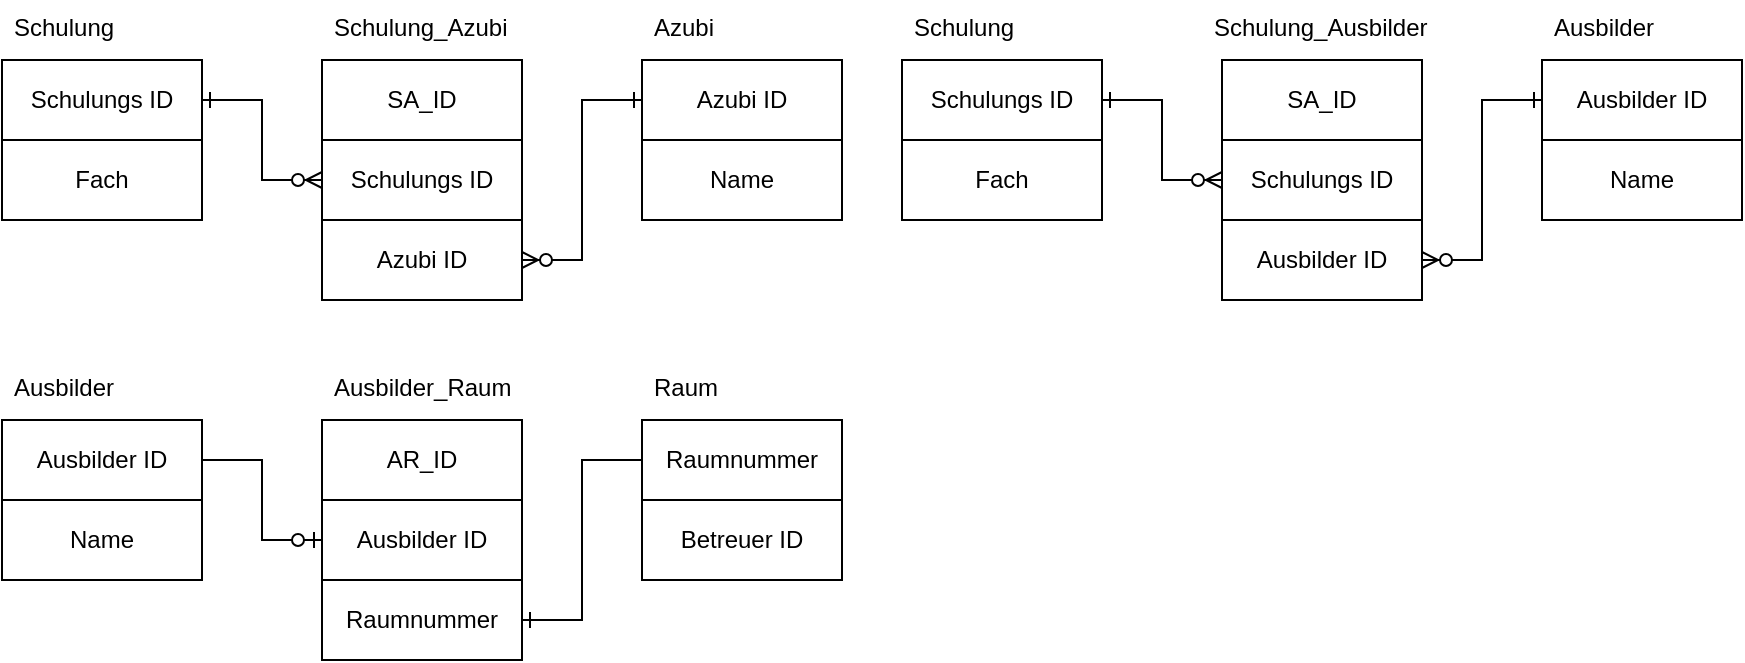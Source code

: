 <mxfile version="22.1.2" type="device">
  <diagram name="Page-1" id="Pj9XenS9BmCFIYUs8ORE">
    <mxGraphModel dx="1278" dy="747" grid="1" gridSize="10" guides="1" tooltips="1" connect="1" arrows="1" fold="1" page="1" pageScale="1" pageWidth="1169" pageHeight="827" math="0" shadow="0">
      <root>
        <mxCell id="0" />
        <mxCell id="1" parent="0" />
        <mxCell id="jqAnKHr4KJ9MI_WdxWrW-2" value="Schulungs ID" style="whiteSpace=wrap;html=1;align=center;" vertex="1" parent="1">
          <mxGeometry x="30" y="40" width="100" height="40" as="geometry" />
        </mxCell>
        <mxCell id="jqAnKHr4KJ9MI_WdxWrW-3" value="Fach" style="whiteSpace=wrap;html=1;align=center;" vertex="1" parent="1">
          <mxGeometry x="30" y="80" width="100" height="40" as="geometry" />
        </mxCell>
        <mxCell id="jqAnKHr4KJ9MI_WdxWrW-4" value="SA_ID" style="whiteSpace=wrap;html=1;align=center;" vertex="1" parent="1">
          <mxGeometry x="190" y="40" width="100" height="40" as="geometry" />
        </mxCell>
        <mxCell id="jqAnKHr4KJ9MI_WdxWrW-5" value="Schulungs ID" style="whiteSpace=wrap;html=1;align=center;" vertex="1" parent="1">
          <mxGeometry x="190" y="80" width="100" height="40" as="geometry" />
        </mxCell>
        <mxCell id="jqAnKHr4KJ9MI_WdxWrW-6" value="Azubi ID" style="whiteSpace=wrap;html=1;align=center;" vertex="1" parent="1">
          <mxGeometry x="190" y="120" width="100" height="40" as="geometry" />
        </mxCell>
        <mxCell id="jqAnKHr4KJ9MI_WdxWrW-7" value="Azubi ID" style="whiteSpace=wrap;html=1;align=center;" vertex="1" parent="1">
          <mxGeometry x="350" y="40" width="100" height="40" as="geometry" />
        </mxCell>
        <mxCell id="jqAnKHr4KJ9MI_WdxWrW-8" value="Name" style="whiteSpace=wrap;html=1;align=center;" vertex="1" parent="1">
          <mxGeometry x="350" y="80" width="100" height="40" as="geometry" />
        </mxCell>
        <mxCell id="jqAnKHr4KJ9MI_WdxWrW-9" value="" style="edgeStyle=entityRelationEdgeStyle;fontSize=12;html=1;endArrow=ERzeroToMany;startArrow=ERone;rounded=0;" edge="1" parent="1" source="jqAnKHr4KJ9MI_WdxWrW-2" target="jqAnKHr4KJ9MI_WdxWrW-5">
          <mxGeometry width="100" height="100" relative="1" as="geometry">
            <mxPoint x="220" y="180" as="sourcePoint" />
            <mxPoint x="330" y="300" as="targetPoint" />
            <Array as="points">
              <mxPoint x="370" y="180" />
              <mxPoint x="670" y="490" />
              <mxPoint x="310" y="220" />
              <mxPoint x="590" y="630" />
              <mxPoint x="650" y="490" />
              <mxPoint x="590" y="580" />
              <mxPoint x="610" y="580" />
            </Array>
          </mxGeometry>
        </mxCell>
        <mxCell id="jqAnKHr4KJ9MI_WdxWrW-10" value="" style="edgeStyle=entityRelationEdgeStyle;fontSize=12;html=1;endArrow=ERzeroToMany;startArrow=ERone;rounded=0;" edge="1" parent="1" source="jqAnKHr4KJ9MI_WdxWrW-7" target="jqAnKHr4KJ9MI_WdxWrW-6">
          <mxGeometry width="100" height="100" relative="1" as="geometry">
            <mxPoint x="360" y="190" as="sourcePoint" />
            <mxPoint x="420" y="230" as="targetPoint" />
            <Array as="points">
              <mxPoint x="630" y="300" />
              <mxPoint x="600" y="310" />
              <mxPoint x="900" y="620" />
              <mxPoint x="540" y="350" />
              <mxPoint x="820" y="760" />
              <mxPoint x="880" y="620" />
              <mxPoint x="820" y="710" />
              <mxPoint x="840" y="710" />
            </Array>
          </mxGeometry>
        </mxCell>
        <mxCell id="jqAnKHr4KJ9MI_WdxWrW-11" value="Schulung" style="text;strokeColor=none;fillColor=none;spacingLeft=4;spacingRight=4;overflow=hidden;rotatable=0;points=[[0,0.5],[1,0.5]];portConstraint=eastwest;fontSize=12;whiteSpace=wrap;html=1;" vertex="1" parent="1">
          <mxGeometry x="30" y="10" width="100" height="30" as="geometry" />
        </mxCell>
        <mxCell id="jqAnKHr4KJ9MI_WdxWrW-12" value="Azubi" style="text;strokeColor=none;fillColor=none;spacingLeft=4;spacingRight=4;overflow=hidden;rotatable=0;points=[[0,0.5],[1,0.5]];portConstraint=eastwest;fontSize=12;whiteSpace=wrap;html=1;" vertex="1" parent="1">
          <mxGeometry x="350" y="10" width="100" height="30" as="geometry" />
        </mxCell>
        <mxCell id="jqAnKHr4KJ9MI_WdxWrW-13" value="Schulung_Azubi" style="text;strokeColor=none;fillColor=none;spacingLeft=4;spacingRight=4;overflow=hidden;rotatable=0;points=[[0,0.5],[1,0.5]];portConstraint=eastwest;fontSize=12;whiteSpace=wrap;html=1;" vertex="1" parent="1">
          <mxGeometry x="190" y="10" width="100" height="30" as="geometry" />
        </mxCell>
        <mxCell id="jqAnKHr4KJ9MI_WdxWrW-14" value="Schulungs ID" style="whiteSpace=wrap;html=1;align=center;" vertex="1" parent="1">
          <mxGeometry x="480" y="40" width="100" height="40" as="geometry" />
        </mxCell>
        <mxCell id="jqAnKHr4KJ9MI_WdxWrW-15" value="Fach" style="whiteSpace=wrap;html=1;align=center;" vertex="1" parent="1">
          <mxGeometry x="480" y="80" width="100" height="40" as="geometry" />
        </mxCell>
        <mxCell id="jqAnKHr4KJ9MI_WdxWrW-16" value="SA_ID" style="whiteSpace=wrap;html=1;align=center;" vertex="1" parent="1">
          <mxGeometry x="640" y="40" width="100" height="40" as="geometry" />
        </mxCell>
        <mxCell id="jqAnKHr4KJ9MI_WdxWrW-17" value="Schulungs ID" style="whiteSpace=wrap;html=1;align=center;" vertex="1" parent="1">
          <mxGeometry x="640" y="80" width="100" height="40" as="geometry" />
        </mxCell>
        <mxCell id="jqAnKHr4KJ9MI_WdxWrW-18" value="Ausbilder ID" style="whiteSpace=wrap;html=1;align=center;" vertex="1" parent="1">
          <mxGeometry x="640" y="120" width="100" height="40" as="geometry" />
        </mxCell>
        <mxCell id="jqAnKHr4KJ9MI_WdxWrW-19" value="Ausbilder ID" style="whiteSpace=wrap;html=1;align=center;" vertex="1" parent="1">
          <mxGeometry x="800" y="40" width="100" height="40" as="geometry" />
        </mxCell>
        <mxCell id="jqAnKHr4KJ9MI_WdxWrW-20" value="Name" style="whiteSpace=wrap;html=1;align=center;" vertex="1" parent="1">
          <mxGeometry x="800" y="80" width="100" height="40" as="geometry" />
        </mxCell>
        <mxCell id="jqAnKHr4KJ9MI_WdxWrW-21" value="" style="edgeStyle=entityRelationEdgeStyle;fontSize=12;html=1;endArrow=ERzeroToMany;startArrow=ERone;rounded=0;" edge="1" parent="1" source="jqAnKHr4KJ9MI_WdxWrW-14" target="jqAnKHr4KJ9MI_WdxWrW-17">
          <mxGeometry width="100" height="100" relative="1" as="geometry">
            <mxPoint x="670" y="180" as="sourcePoint" />
            <mxPoint x="780" y="300" as="targetPoint" />
            <Array as="points">
              <mxPoint x="820" y="180" />
              <mxPoint x="1120" y="490" />
              <mxPoint x="760" y="220" />
              <mxPoint x="1040" y="630" />
              <mxPoint x="1100" y="490" />
              <mxPoint x="1040" y="580" />
              <mxPoint x="1060" y="580" />
            </Array>
          </mxGeometry>
        </mxCell>
        <mxCell id="jqAnKHr4KJ9MI_WdxWrW-22" value="" style="edgeStyle=entityRelationEdgeStyle;fontSize=12;html=1;endArrow=ERzeroToMany;startArrow=ERone;rounded=0;" edge="1" parent="1" source="jqAnKHr4KJ9MI_WdxWrW-19" target="jqAnKHr4KJ9MI_WdxWrW-18">
          <mxGeometry width="100" height="100" relative="1" as="geometry">
            <mxPoint x="810" y="190" as="sourcePoint" />
            <mxPoint x="870" y="230" as="targetPoint" />
            <Array as="points">
              <mxPoint x="1080" y="300" />
              <mxPoint x="1050" y="310" />
              <mxPoint x="1350" y="620" />
              <mxPoint x="990" y="350" />
              <mxPoint x="1270" y="760" />
              <mxPoint x="1330" y="620" />
              <mxPoint x="1270" y="710" />
              <mxPoint x="1290" y="710" />
            </Array>
          </mxGeometry>
        </mxCell>
        <mxCell id="jqAnKHr4KJ9MI_WdxWrW-23" value="Schulung" style="text;strokeColor=none;fillColor=none;spacingLeft=4;spacingRight=4;overflow=hidden;rotatable=0;points=[[0,0.5],[1,0.5]];portConstraint=eastwest;fontSize=12;whiteSpace=wrap;html=1;" vertex="1" parent="1">
          <mxGeometry x="480" y="10" width="100" height="30" as="geometry" />
        </mxCell>
        <mxCell id="jqAnKHr4KJ9MI_WdxWrW-24" value="Ausbilder" style="text;strokeColor=none;fillColor=none;spacingLeft=4;spacingRight=4;overflow=hidden;rotatable=0;points=[[0,0.5],[1,0.5]];portConstraint=eastwest;fontSize=12;whiteSpace=wrap;html=1;" vertex="1" parent="1">
          <mxGeometry x="800" y="10" width="100" height="30" as="geometry" />
        </mxCell>
        <mxCell id="jqAnKHr4KJ9MI_WdxWrW-25" value="Schulung_Ausbilder" style="text;strokeColor=none;fillColor=none;spacingLeft=4;spacingRight=4;overflow=hidden;rotatable=0;points=[[0,0.5],[1,0.5]];portConstraint=eastwest;fontSize=12;whiteSpace=wrap;html=1;" vertex="1" parent="1">
          <mxGeometry x="630" y="10" width="120" height="30" as="geometry" />
        </mxCell>
        <mxCell id="jqAnKHr4KJ9MI_WdxWrW-26" value="Ausbilder ID" style="whiteSpace=wrap;html=1;align=center;" vertex="1" parent="1">
          <mxGeometry x="30" y="220" width="100" height="40" as="geometry" />
        </mxCell>
        <mxCell id="jqAnKHr4KJ9MI_WdxWrW-27" value="Name" style="whiteSpace=wrap;html=1;align=center;" vertex="1" parent="1">
          <mxGeometry x="30" y="260" width="100" height="40" as="geometry" />
        </mxCell>
        <mxCell id="jqAnKHr4KJ9MI_WdxWrW-28" value="AR_ID" style="whiteSpace=wrap;html=1;align=center;" vertex="1" parent="1">
          <mxGeometry x="190" y="220" width="100" height="40" as="geometry" />
        </mxCell>
        <mxCell id="jqAnKHr4KJ9MI_WdxWrW-29" value="Ausbilder ID" style="whiteSpace=wrap;html=1;align=center;" vertex="1" parent="1">
          <mxGeometry x="190" y="260" width="100" height="40" as="geometry" />
        </mxCell>
        <mxCell id="jqAnKHr4KJ9MI_WdxWrW-30" value="Raumnummer" style="whiteSpace=wrap;html=1;align=center;" vertex="1" parent="1">
          <mxGeometry x="190" y="300" width="100" height="40" as="geometry" />
        </mxCell>
        <mxCell id="jqAnKHr4KJ9MI_WdxWrW-31" value="Raumnummer" style="whiteSpace=wrap;html=1;align=center;" vertex="1" parent="1">
          <mxGeometry x="350" y="220" width="100" height="40" as="geometry" />
        </mxCell>
        <mxCell id="jqAnKHr4KJ9MI_WdxWrW-32" value="Betreuer ID" style="whiteSpace=wrap;html=1;align=center;" vertex="1" parent="1">
          <mxGeometry x="350" y="260" width="100" height="40" as="geometry" />
        </mxCell>
        <mxCell id="jqAnKHr4KJ9MI_WdxWrW-33" value="" style="edgeStyle=entityRelationEdgeStyle;fontSize=12;html=1;endArrow=ERzeroToOne;startArrow=EROne;rounded=0;" edge="1" parent="1" source="jqAnKHr4KJ9MI_WdxWrW-26" target="jqAnKHr4KJ9MI_WdxWrW-29">
          <mxGeometry width="100" height="100" relative="1" as="geometry">
            <mxPoint x="220" y="360" as="sourcePoint" />
            <mxPoint x="330" y="480" as="targetPoint" />
            <Array as="points">
              <mxPoint x="370" y="360" />
              <mxPoint x="670" y="670" />
              <mxPoint x="310" y="400" />
              <mxPoint x="590" y="810" />
              <mxPoint x="650" y="670" />
              <mxPoint x="590" y="760" />
              <mxPoint x="610" y="760" />
            </Array>
          </mxGeometry>
        </mxCell>
        <mxCell id="jqAnKHr4KJ9MI_WdxWrW-34" value="" style="edgeStyle=entityRelationEdgeStyle;fontSize=12;html=1;endArrow=ERone;startArrow=EROne;rounded=0;" edge="1" parent="1" source="jqAnKHr4KJ9MI_WdxWrW-31" target="jqAnKHr4KJ9MI_WdxWrW-30">
          <mxGeometry width="100" height="100" relative="1" as="geometry">
            <mxPoint x="360" y="370" as="sourcePoint" />
            <mxPoint x="420" y="410" as="targetPoint" />
          </mxGeometry>
        </mxCell>
        <mxCell id="jqAnKHr4KJ9MI_WdxWrW-35" value="Ausbilder" style="text;strokeColor=none;fillColor=none;spacingLeft=4;spacingRight=4;overflow=hidden;rotatable=0;points=[[0,0.5],[1,0.5]];portConstraint=eastwest;fontSize=12;whiteSpace=wrap;html=1;" vertex="1" parent="1">
          <mxGeometry x="30" y="190" width="100" height="30" as="geometry" />
        </mxCell>
        <mxCell id="jqAnKHr4KJ9MI_WdxWrW-36" value="Raum" style="text;strokeColor=none;fillColor=none;spacingLeft=4;spacingRight=4;overflow=hidden;rotatable=0;points=[[0,0.5],[1,0.5]];portConstraint=eastwest;fontSize=12;whiteSpace=wrap;html=1;" vertex="1" parent="1">
          <mxGeometry x="350" y="190" width="100" height="30" as="geometry" />
        </mxCell>
        <mxCell id="jqAnKHr4KJ9MI_WdxWrW-37" value="Ausbilder_Raum" style="text;strokeColor=none;fillColor=none;spacingLeft=4;spacingRight=4;overflow=hidden;rotatable=0;points=[[0,0.5],[1,0.5]];portConstraint=eastwest;fontSize=12;whiteSpace=wrap;html=1;" vertex="1" parent="1">
          <mxGeometry x="190" y="190" width="120" height="30" as="geometry" />
        </mxCell>
      </root>
    </mxGraphModel>
  </diagram>
</mxfile>
